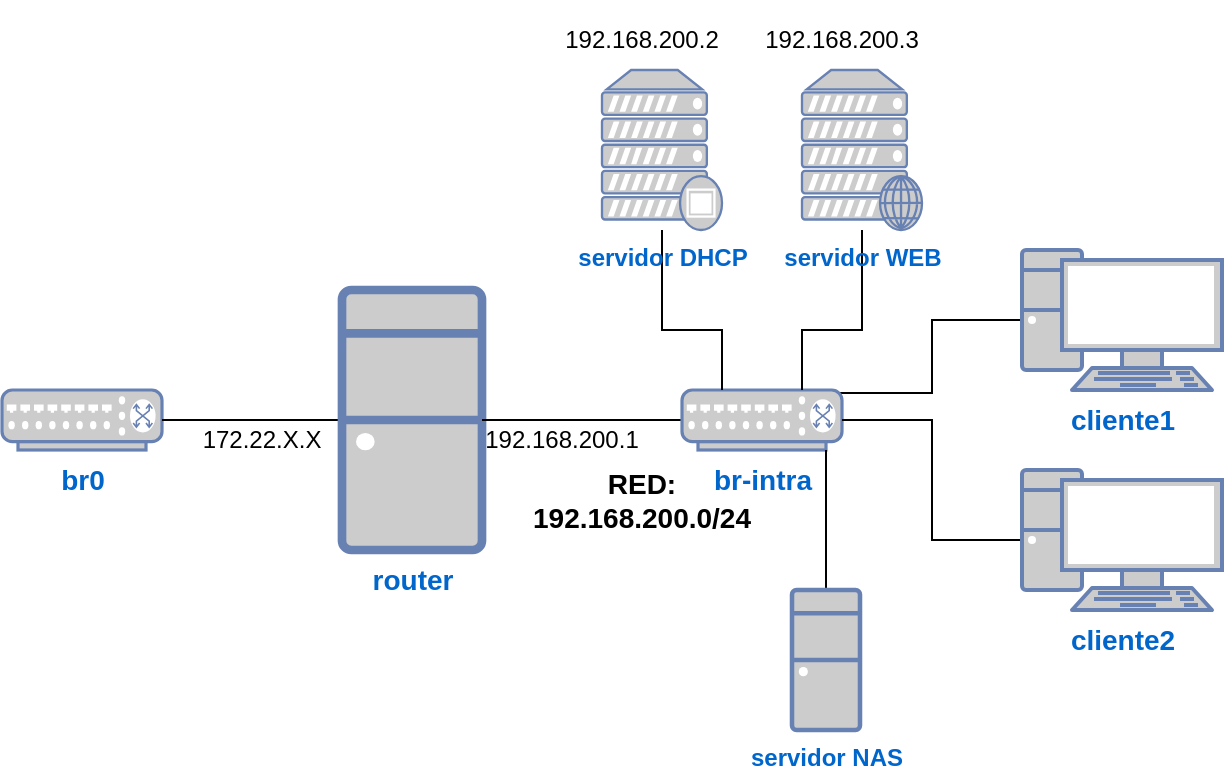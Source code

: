 <mxfile version="24.4.2" type="device">
  <diagram name="Página-1" id="7kTeJVYpfzh1vVqRRxn1">
    <mxGraphModel dx="1194" dy="685" grid="1" gridSize="10" guides="1" tooltips="1" connect="1" arrows="1" fold="1" page="1" pageScale="1" pageWidth="1169" pageHeight="827" math="0" shadow="0">
      <root>
        <mxCell id="0" />
        <mxCell id="1" parent="0" />
        <mxCell id="bznNcdpYTy7k50MfixP5-1" value="&lt;font size=&quot;1&quot;&gt;&lt;b style=&quot;font-size: 14px;&quot;&gt;br0&lt;/b&gt;&lt;/font&gt;" style="fontColor=#0066CC;verticalAlign=top;verticalLabelPosition=bottom;labelPosition=center;align=center;html=1;outlineConnect=0;fillColor=#CCCCCC;strokeColor=#6881B3;gradientColor=none;gradientDirection=north;strokeWidth=2;shape=mxgraph.networks.switch;" parent="1" vertex="1">
          <mxGeometry x="150" y="200" width="80" height="30" as="geometry" />
        </mxCell>
        <mxCell id="bznNcdpYTy7k50MfixP5-17" value="" style="edgeStyle=orthogonalEdgeStyle;rounded=0;orthogonalLoop=1;jettySize=auto;html=1;endArrow=none;endFill=0;" parent="1" source="bznNcdpYTy7k50MfixP5-3" target="bznNcdpYTy7k50MfixP5-1" edge="1">
          <mxGeometry relative="1" as="geometry" />
        </mxCell>
        <mxCell id="bznNcdpYTy7k50MfixP5-3" value="&lt;font size=&quot;1&quot;&gt;&lt;b style=&quot;font-size: 14px;&quot;&gt;router&lt;/b&gt;&lt;/font&gt;" style="fontColor=#0066CC;verticalAlign=top;verticalLabelPosition=bottom;labelPosition=center;align=center;html=1;outlineConnect=0;fillColor=#CCCCCC;strokeColor=#6881B3;gradientColor=none;gradientDirection=north;strokeWidth=2;shape=mxgraph.networks.desktop_pc;" parent="1" vertex="1">
          <mxGeometry x="320" y="150" width="70" height="130" as="geometry" />
        </mxCell>
        <mxCell id="bznNcdpYTy7k50MfixP5-13" value="" style="edgeStyle=orthogonalEdgeStyle;rounded=0;orthogonalLoop=1;jettySize=auto;html=1;entryX=0.95;entryY=0.05;entryDx=0;entryDy=0;entryPerimeter=0;endArrow=none;endFill=0;" parent="1" source="bznNcdpYTy7k50MfixP5-4" target="bznNcdpYTy7k50MfixP5-5" edge="1">
          <mxGeometry relative="1" as="geometry" />
        </mxCell>
        <mxCell id="bznNcdpYTy7k50MfixP5-4" value="&lt;font size=&quot;1&quot;&gt;&lt;b style=&quot;font-size: 14px;&quot;&gt;cliente1&lt;/b&gt;&lt;/font&gt;" style="fontColor=#0066CC;verticalAlign=top;verticalLabelPosition=bottom;labelPosition=center;align=center;html=1;outlineConnect=0;fillColor=#CCCCCC;strokeColor=#6881B3;gradientColor=none;gradientDirection=north;strokeWidth=2;shape=mxgraph.networks.pc;" parent="1" vertex="1">
          <mxGeometry x="660" y="130" width="100" height="70" as="geometry" />
        </mxCell>
        <mxCell id="bznNcdpYTy7k50MfixP5-16" value="" style="edgeStyle=orthogonalEdgeStyle;rounded=0;orthogonalLoop=1;jettySize=auto;html=1;endArrow=none;endFill=0;" parent="1" source="bznNcdpYTy7k50MfixP5-5" target="bznNcdpYTy7k50MfixP5-3" edge="1">
          <mxGeometry relative="1" as="geometry" />
        </mxCell>
        <mxCell id="bznNcdpYTy7k50MfixP5-5" value="&lt;b&gt;&lt;font style=&quot;font-size: 14px;&quot;&gt;br-intra&lt;/font&gt;&lt;/b&gt;" style="fontColor=#0066CC;verticalAlign=top;verticalLabelPosition=bottom;labelPosition=center;align=center;html=1;outlineConnect=0;fillColor=#CCCCCC;strokeColor=#6881B3;gradientColor=none;gradientDirection=north;strokeWidth=2;shape=mxgraph.networks.switch;" parent="1" vertex="1">
          <mxGeometry x="490" y="200" width="80" height="30" as="geometry" />
        </mxCell>
        <mxCell id="bznNcdpYTy7k50MfixP5-15" value="" style="edgeStyle=orthogonalEdgeStyle;rounded=0;orthogonalLoop=1;jettySize=auto;html=1;endArrow=none;endFill=0;entryX=1;entryY=0.5;entryDx=0;entryDy=0;entryPerimeter=0;" parent="1" source="bznNcdpYTy7k50MfixP5-6" target="bznNcdpYTy7k50MfixP5-5" edge="1">
          <mxGeometry relative="1" as="geometry">
            <mxPoint x="580" y="275" as="targetPoint" />
          </mxGeometry>
        </mxCell>
        <mxCell id="bznNcdpYTy7k50MfixP5-6" value="&lt;font size=&quot;1&quot;&gt;&lt;b style=&quot;font-size: 14px;&quot;&gt;cliente2&lt;/b&gt;&lt;/font&gt;" style="fontColor=#0066CC;verticalAlign=top;verticalLabelPosition=bottom;labelPosition=center;align=center;html=1;outlineConnect=0;fillColor=#CCCCCC;strokeColor=#6881B3;gradientColor=none;gradientDirection=north;strokeWidth=2;shape=mxgraph.networks.pc;" parent="1" vertex="1">
          <mxGeometry x="660" y="240" width="100" height="70" as="geometry" />
        </mxCell>
        <mxCell id="bznNcdpYTy7k50MfixP5-12" value="" style="edgeStyle=orthogonalEdgeStyle;rounded=0;orthogonalLoop=1;jettySize=auto;html=1;endArrow=none;endFill=0;" parent="1" source="bznNcdpYTy7k50MfixP5-7" target="bznNcdpYTy7k50MfixP5-5" edge="1">
          <mxGeometry relative="1" as="geometry">
            <Array as="points">
              <mxPoint x="580" y="170" />
              <mxPoint x="550" y="170" />
            </Array>
          </mxGeometry>
        </mxCell>
        <mxCell id="bznNcdpYTy7k50MfixP5-7" value="&lt;b&gt;servidor WEB&lt;/b&gt;" style="fontColor=#0066CC;verticalAlign=top;verticalLabelPosition=bottom;labelPosition=center;align=center;html=1;outlineConnect=0;fillColor=#CCCCCC;strokeColor=#6881B3;gradientColor=none;gradientDirection=north;strokeWidth=2;shape=mxgraph.networks.web_server;" parent="1" vertex="1">
          <mxGeometry x="550" y="40" width="60" height="80" as="geometry" />
        </mxCell>
        <mxCell id="bznNcdpYTy7k50MfixP5-11" value="" style="edgeStyle=orthogonalEdgeStyle;rounded=0;orthogonalLoop=1;jettySize=auto;html=1;strokeColor=default;endArrow=none;endFill=0;" parent="1" source="bznNcdpYTy7k50MfixP5-8" target="bznNcdpYTy7k50MfixP5-5" edge="1">
          <mxGeometry relative="1" as="geometry">
            <Array as="points">
              <mxPoint x="480" y="170" />
              <mxPoint x="510" y="170" />
            </Array>
          </mxGeometry>
        </mxCell>
        <mxCell id="bznNcdpYTy7k50MfixP5-8" value="&lt;b&gt;servidor DHCP&lt;/b&gt;" style="fontColor=#0066CC;verticalAlign=top;verticalLabelPosition=bottom;labelPosition=center;align=center;html=1;outlineConnect=0;fillColor=#CCCCCC;strokeColor=#6881B3;gradientColor=none;gradientDirection=north;strokeWidth=2;shape=mxgraph.networks.proxy_server;" parent="1" vertex="1">
          <mxGeometry x="450" y="40" width="60" height="80" as="geometry" />
        </mxCell>
        <mxCell id="bznNcdpYTy7k50MfixP5-18" value="192.168.200.1" style="text;strokeColor=none;align=center;fillColor=none;html=1;verticalAlign=middle;whiteSpace=wrap;rounded=0;" parent="1" vertex="1">
          <mxGeometry x="400" y="210" width="60" height="30" as="geometry" />
        </mxCell>
        <mxCell id="bznNcdpYTy7k50MfixP5-19" value="&lt;font size=&quot;1&quot;&gt;&lt;b style=&quot;font-size: 14px;&quot;&gt;RED: 192.168.200.0/24&lt;/b&gt;&lt;/font&gt;" style="text;strokeColor=none;align=center;fillColor=none;html=1;verticalAlign=middle;whiteSpace=wrap;rounded=0;" parent="1" vertex="1">
          <mxGeometry x="440" y="240" width="60" height="30" as="geometry" />
        </mxCell>
        <mxCell id="bznNcdpYTy7k50MfixP5-20" value="172.22.X.X" style="text;strokeColor=none;align=center;fillColor=none;html=1;verticalAlign=middle;whiteSpace=wrap;rounded=0;" parent="1" vertex="1">
          <mxGeometry x="250" y="210" width="60" height="30" as="geometry" />
        </mxCell>
        <mxCell id="bznNcdpYTy7k50MfixP5-21" value="&lt;div&gt;192.168.200.2&lt;/div&gt;" style="text;strokeColor=none;align=center;fillColor=none;html=1;verticalAlign=middle;whiteSpace=wrap;rounded=0;" parent="1" vertex="1">
          <mxGeometry x="440" y="10" width="60" height="30" as="geometry" />
        </mxCell>
        <mxCell id="bznNcdpYTy7k50MfixP5-22" value="192.168.200.3" style="text;strokeColor=none;align=center;fillColor=none;html=1;verticalAlign=middle;whiteSpace=wrap;rounded=0;" parent="1" vertex="1">
          <mxGeometry x="540" y="5" width="60" height="40" as="geometry" />
        </mxCell>
        <mxCell id="jyMQtzLPnYQId5nyqDgm-2" value="" style="rounded=0;orthogonalLoop=1;jettySize=auto;html=1;entryX=0.9;entryY=1;entryDx=0;entryDy=0;entryPerimeter=0;endArrow=none;endFill=0;" edge="1" parent="1" source="jyMQtzLPnYQId5nyqDgm-1" target="bznNcdpYTy7k50MfixP5-5">
          <mxGeometry relative="1" as="geometry" />
        </mxCell>
        <mxCell id="jyMQtzLPnYQId5nyqDgm-1" value="&lt;font style=&quot;font-size: 12px;&quot;&gt;&lt;b style=&quot;&quot;&gt;servidor NAS&lt;br&gt;&lt;/b&gt;&lt;/font&gt;" style="fontColor=#0066CC;verticalAlign=top;verticalLabelPosition=bottom;labelPosition=center;align=center;html=1;outlineConnect=0;fillColor=#CCCCCC;strokeColor=#6881B3;gradientColor=none;gradientDirection=north;strokeWidth=2;shape=mxgraph.networks.desktop_pc;" vertex="1" parent="1">
          <mxGeometry x="545" y="300" width="34" height="70" as="geometry" />
        </mxCell>
      </root>
    </mxGraphModel>
  </diagram>
</mxfile>
